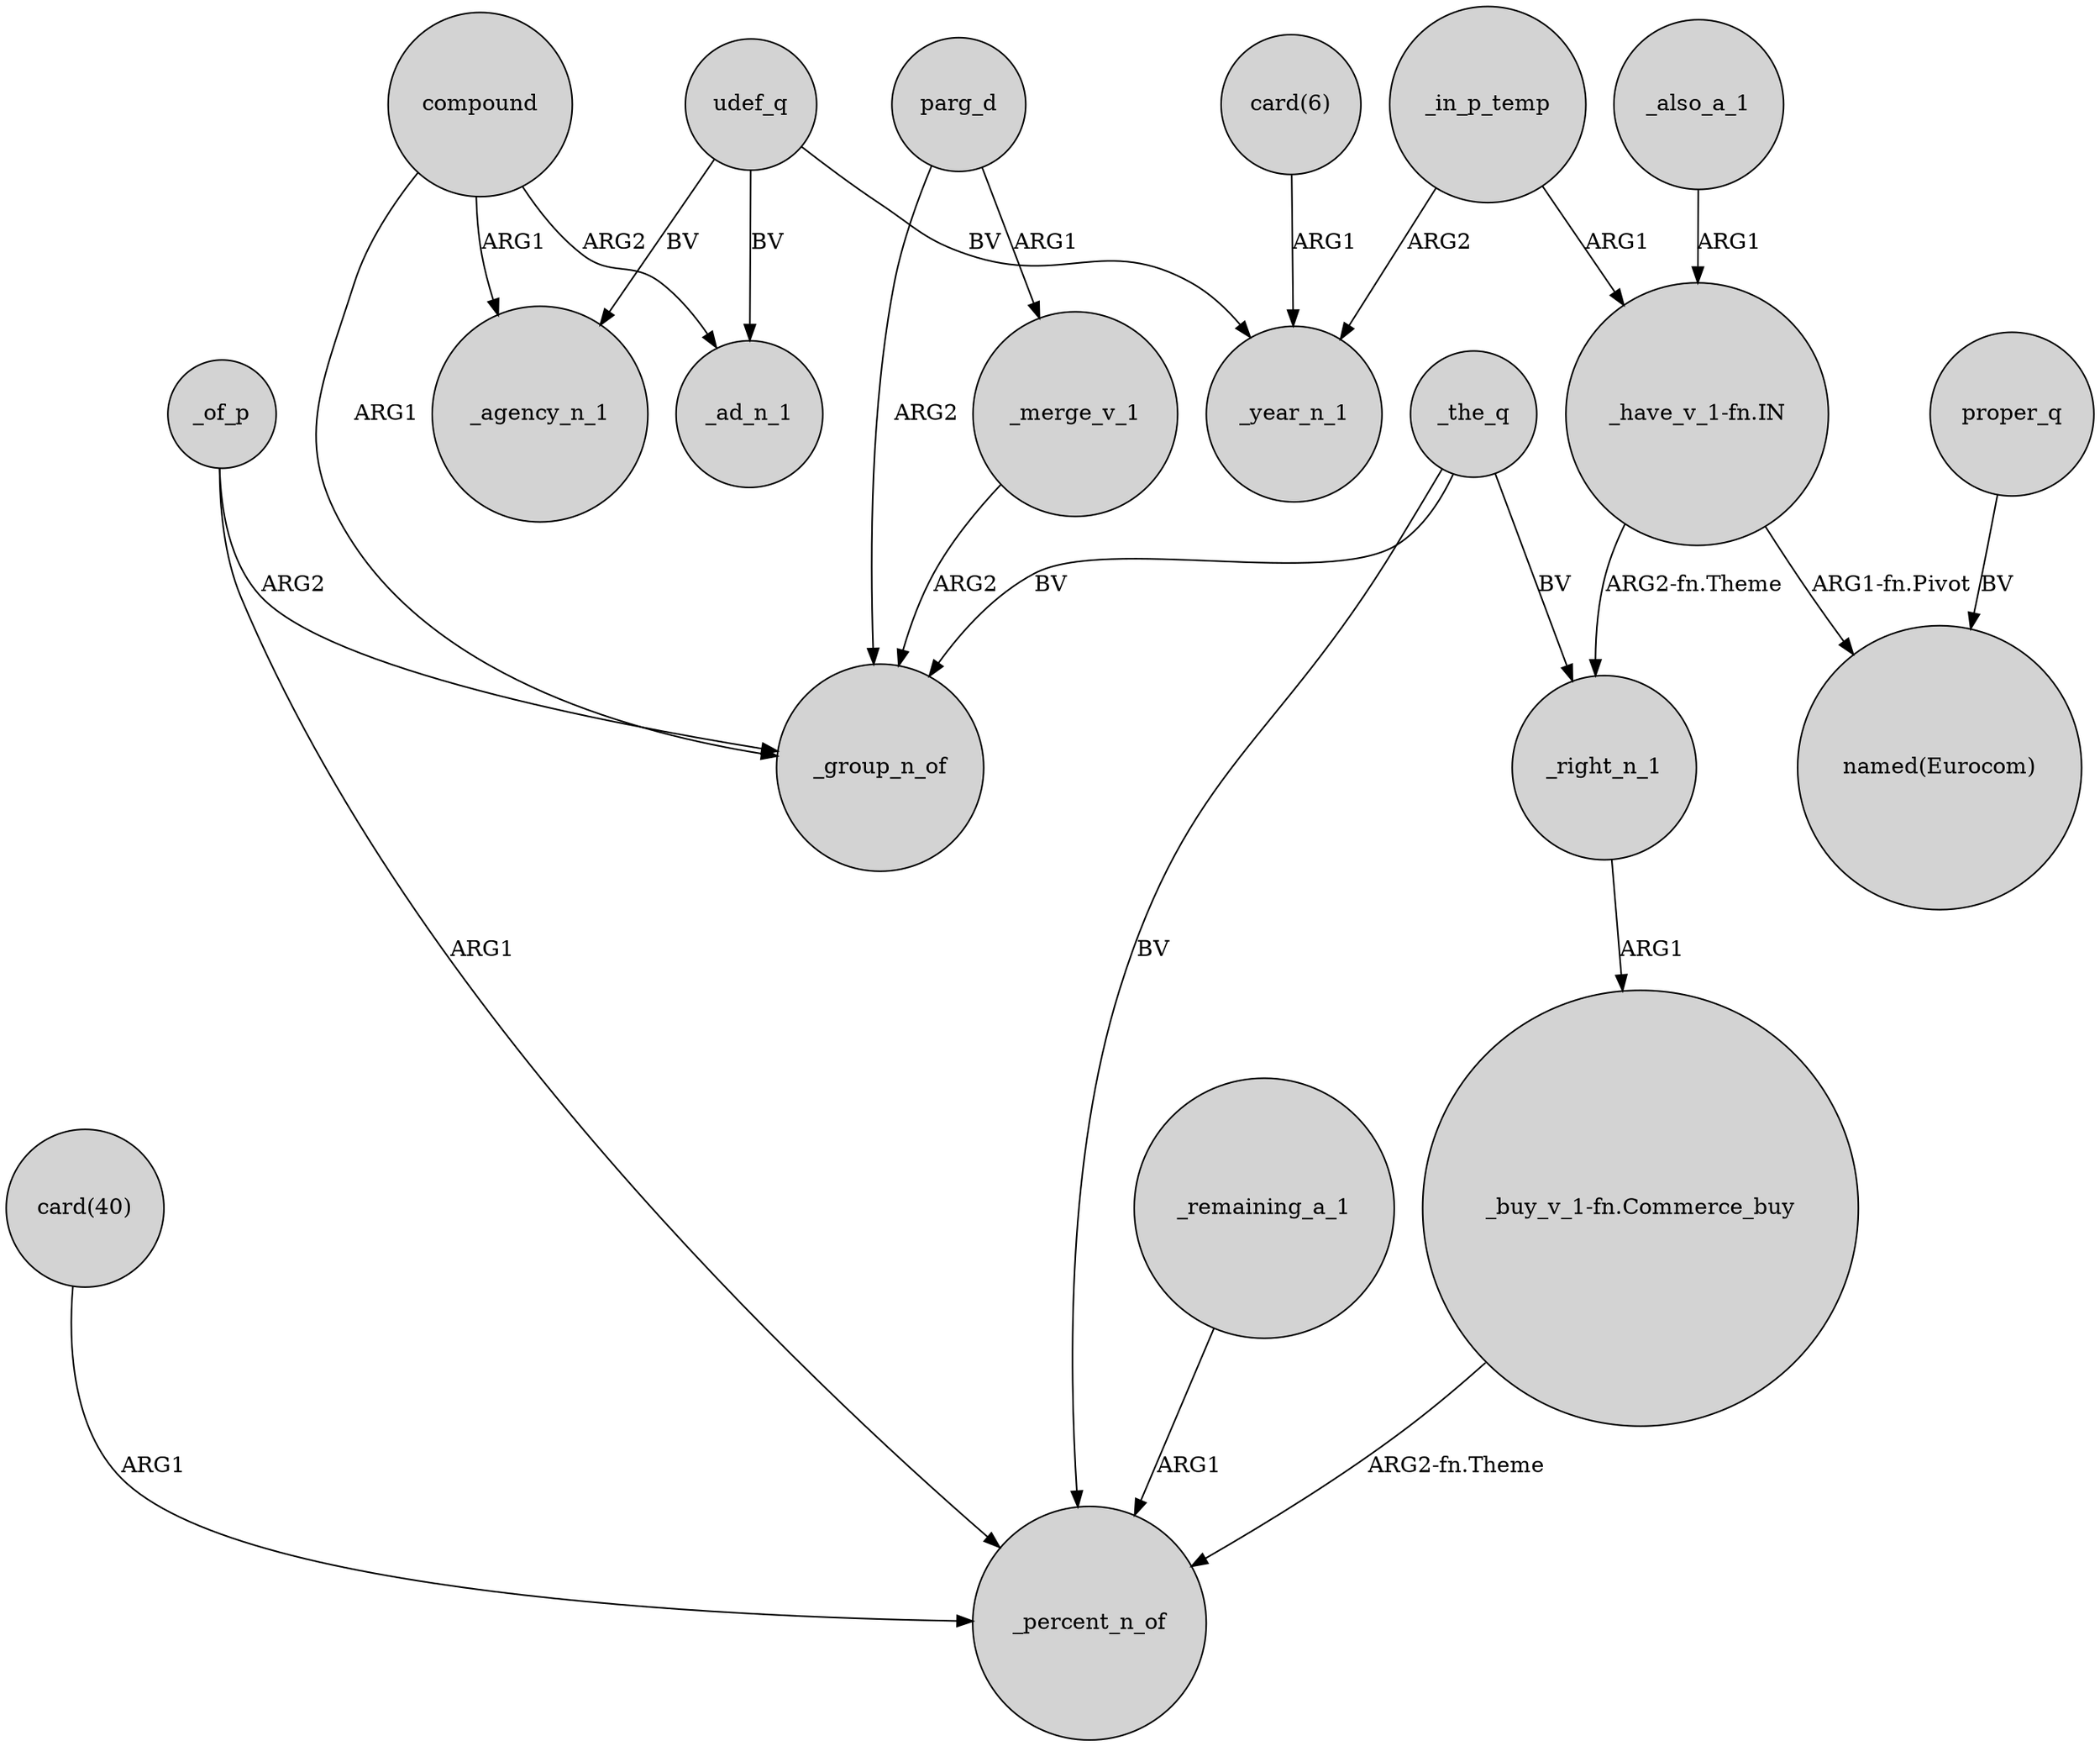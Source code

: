digraph {
	node [shape=circle style=filled]
	compound -> _agency_n_1 [label=ARG1]
	"_have_v_1-fn.IN" -> _right_n_1 [label="ARG2-fn.Theme"]
	compound -> _ad_n_1 [label=ARG2]
	_merge_v_1 -> _group_n_of [label=ARG2]
	"card(40)" -> _percent_n_of [label=ARG1]
	proper_q -> "named(Eurocom)" [label=BV]
	parg_d -> _group_n_of [label=ARG2]
	_of_p -> _group_n_of [label=ARG2]
	_the_q -> _group_n_of [label=BV]
	_remaining_a_1 -> _percent_n_of [label=ARG1]
	_the_q -> _percent_n_of [label=BV]
	_of_p -> _percent_n_of [label=ARG1]
	_in_p_temp -> _year_n_1 [label=ARG2]
	_right_n_1 -> "_buy_v_1-fn.Commerce_buy" [label=ARG1]
	parg_d -> _merge_v_1 [label=ARG1]
	"_buy_v_1-fn.Commerce_buy" -> _percent_n_of [label="ARG2-fn.Theme"]
	_also_a_1 -> "_have_v_1-fn.IN" [label=ARG1]
	udef_q -> _ad_n_1 [label=BV]
	"card(6)" -> _year_n_1 [label=ARG1]
	udef_q -> _agency_n_1 [label=BV]
	_in_p_temp -> "_have_v_1-fn.IN" [label=ARG1]
	_the_q -> _right_n_1 [label=BV]
	udef_q -> _year_n_1 [label=BV]
	"_have_v_1-fn.IN" -> "named(Eurocom)" [label="ARG1-fn.Pivot"]
	compound -> _group_n_of [label=ARG1]
}

